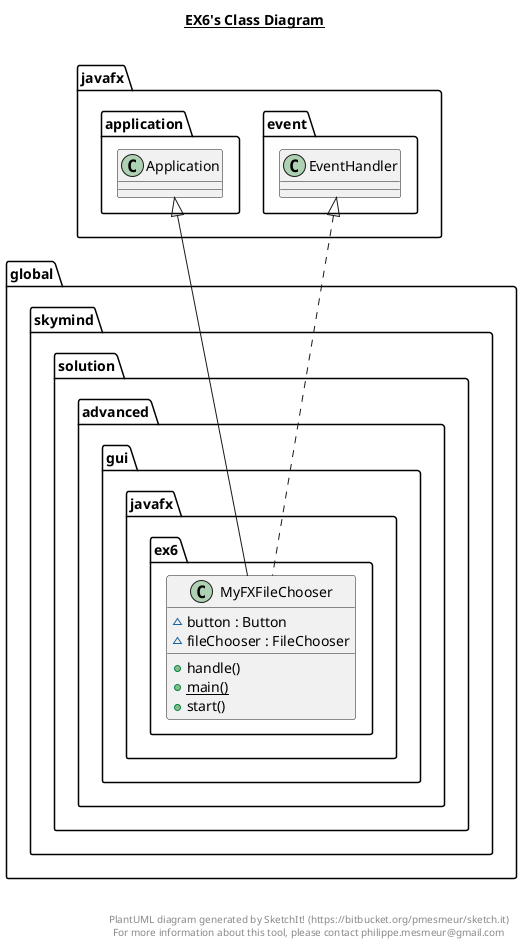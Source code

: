 @startuml

title __EX6's Class Diagram__\n

  namespace global.skymind {
    namespace solution.advanced.gui.javafx.ex6 {
      class global.skymind.solution.advanced.gui.javafx.ex6.MyFXFileChooser {
          ~ button : Button
          ~ fileChooser : FileChooser
          + handle()
          {static} + main()
          + start()
      }
    }
  }
  

  global.skymind.solution.advanced.gui.javafx.ex6.MyFXFileChooser .up.|> javafx.event.EventHandler
  global.skymind.solution.advanced.gui.javafx.ex6.MyFXFileChooser -up-|> javafx.application.Application


right footer


PlantUML diagram generated by SketchIt! (https://bitbucket.org/pmesmeur/sketch.it)
For more information about this tool, please contact philippe.mesmeur@gmail.com
endfooter

@enduml
